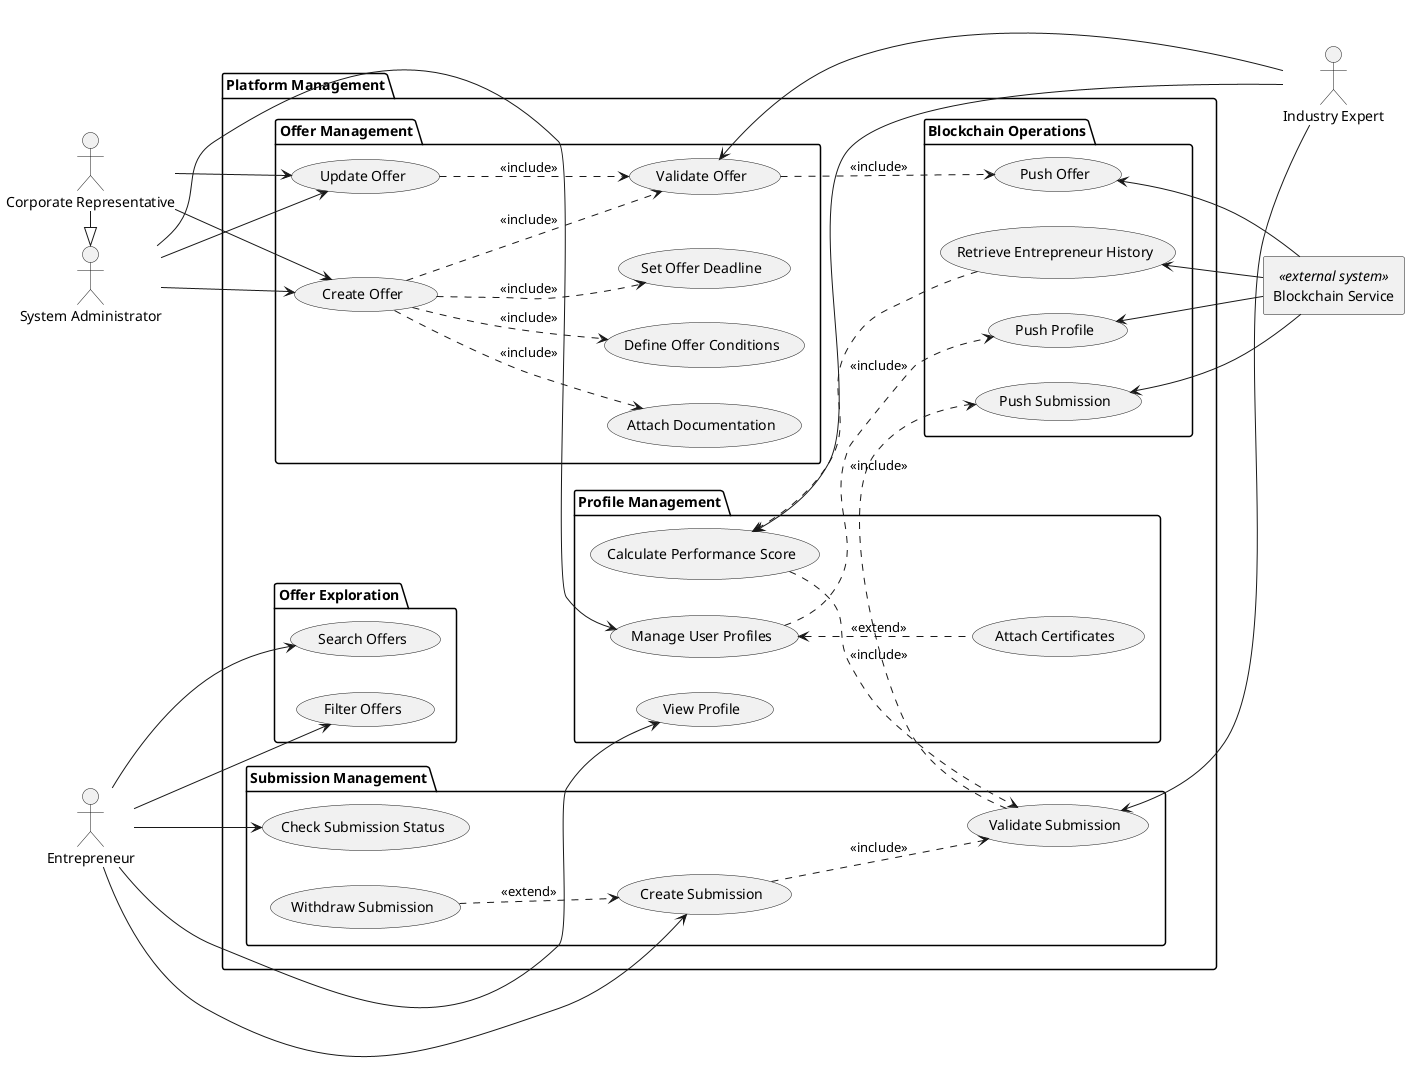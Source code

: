 @startuml
left to right direction

' Define Actors
actor "System Administrator" as Admin
actor "Entrepreneur" as Entrepreneur
actor "Industry Expert" as Expert
actor "Corporate Representative" as CorporateUser

' Define External Service
rectangle "Blockchain Service" as Blockchain <<external system>>

' Grouping Use Cases into Logical Packages
package "Platform Management" {
  ' Offer Management Section
  package "Offer Management" {
    usecase "Create Offer" as CreateOffer
    usecase "Update Offer" as UpdateOffer
    usecase "Validate Offer" as ValidateOffer
    usecase "Set Offer Deadline" as OfferDeadline
    usecase "Attach Documentation" as OfferDocs
    usecase "Define Offer Conditions" as OfferConditions
  }
  
  ' Profile Management Section
  package "Profile Management" {
    usecase "Manage User Profiles" as ManageProfiles
    usecase "View Profile" as ViewProfile
    usecase "Calculate Performance Score" as CalculateEntrepreneurScore
    usecase "Attach Certificates" as AttachCertificates
  }
  
  ' Submission Management Section
  package "Submission Management" {
    usecase "Create Submission" as CreateSubmission
    usecase "Validate Submission" as ValidateSubmission
    usecase "Check Submission Status" as ViewSubmissionStatus
    usecase "Withdraw Submission" as WithdrawSubmission
  }
  
  ' Offer Exploration Section
  package "Offer Exploration" {
    usecase "Search Offers" as SearchOffers
    usecase "Filter Offers" as FilterOffers
  }
  
  ' Blockchain Operations Section
  package "Blockchain Operations" {
    usecase "Push Profile" as BlockchainPushProfile
    usecase "Push Submission" as BlockchainPushSubmission
    usecase "Push Offer" as BlockchainPushOffer
    usecase "Retrieve Entrepreneur History" as BlockchainGetHistory
  }
}


CorporateUser -|> Admin

' Define Relationships and Interactions
' Admin Interactions
Admin --> CreateOffer
Admin --> UpdateOffer
Admin --> ManageProfiles

' Corporate User Interaction
CorporateUser --> CreateOffer
CorporateUser --> UpdateOffer

' Entrepreneur Interactions
Entrepreneur --> ViewProfile
Entrepreneur --> CreateSubmission
Entrepreneur --> SearchOffers
Entrepreneur --> FilterOffers
Entrepreneur --> ViewSubmissionStatus

' Expert Interactions
ValidateOffer <-- Expert
ValidateSubmission <-- Expert
CalculateEntrepreneurScore <-- Expert


' Blockchain Interactions
BlockchainPushProfile <-- Blockchain
BlockchainPushSubmission <-- Blockchain
BlockchainPushOffer <-- Blockchain
BlockchainGetHistory <-- Blockchain
BlockchainGetHistory ..> CalculateEntrepreneurScore

' Use Case Relationships
' Offer Relationships
CreateOffer ..> OfferDocs : <<include>>
CreateOffer ..> OfferDeadline : <<include>>
CreateOffer ..> OfferConditions : <<include>>
CreateOffer ..> ValidateOffer : <<include>>
UpdateOffer ..> ValidateOffer : <<include>>
ValidateOffer ..> BlockchainPushOffer : <<include>>

' Profile Relationships
CalculateEntrepreneurScore ..> ValidateSubmission : <<include>>
ManageProfiles <.. AttachCertificates : <<extend>>
ManageProfiles ..> BlockchainPushProfile : <<include>>

' Submission Relationships
CreateSubmission ..> ValidateSubmission : <<include>>
WithdrawSubmission ..> CreateSubmission : <<extend>>
ValidateSubmission ..> BlockchainPushSubmission : <<include>>

@enduml

